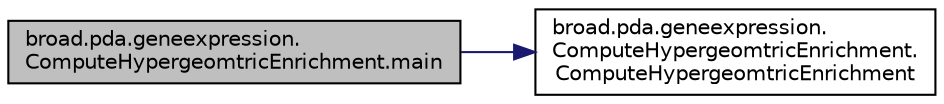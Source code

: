 digraph "broad.pda.geneexpression.ComputeHypergeomtricEnrichment.main"
{
  edge [fontname="Helvetica",fontsize="10",labelfontname="Helvetica",labelfontsize="10"];
  node [fontname="Helvetica",fontsize="10",shape=record];
  rankdir="LR";
  Node1 [label="broad.pda.geneexpression.\lComputeHypergeomtricEnrichment.main",height=0.2,width=0.4,color="black", fillcolor="grey75", style="filled" fontcolor="black"];
  Node1 -> Node2 [color="midnightblue",fontsize="10",style="solid",fontname="Helvetica"];
  Node2 [label="broad.pda.geneexpression.\lComputeHypergeomtricEnrichment.\lComputeHypergeomtricEnrichment",height=0.2,width=0.4,color="black", fillcolor="white", style="filled",URL="$classbroad_1_1pda_1_1geneexpression_1_1_compute_hypergeomtric_enrichment.html#a9ea7926db744a08de985d2248c1cb072"];
}
